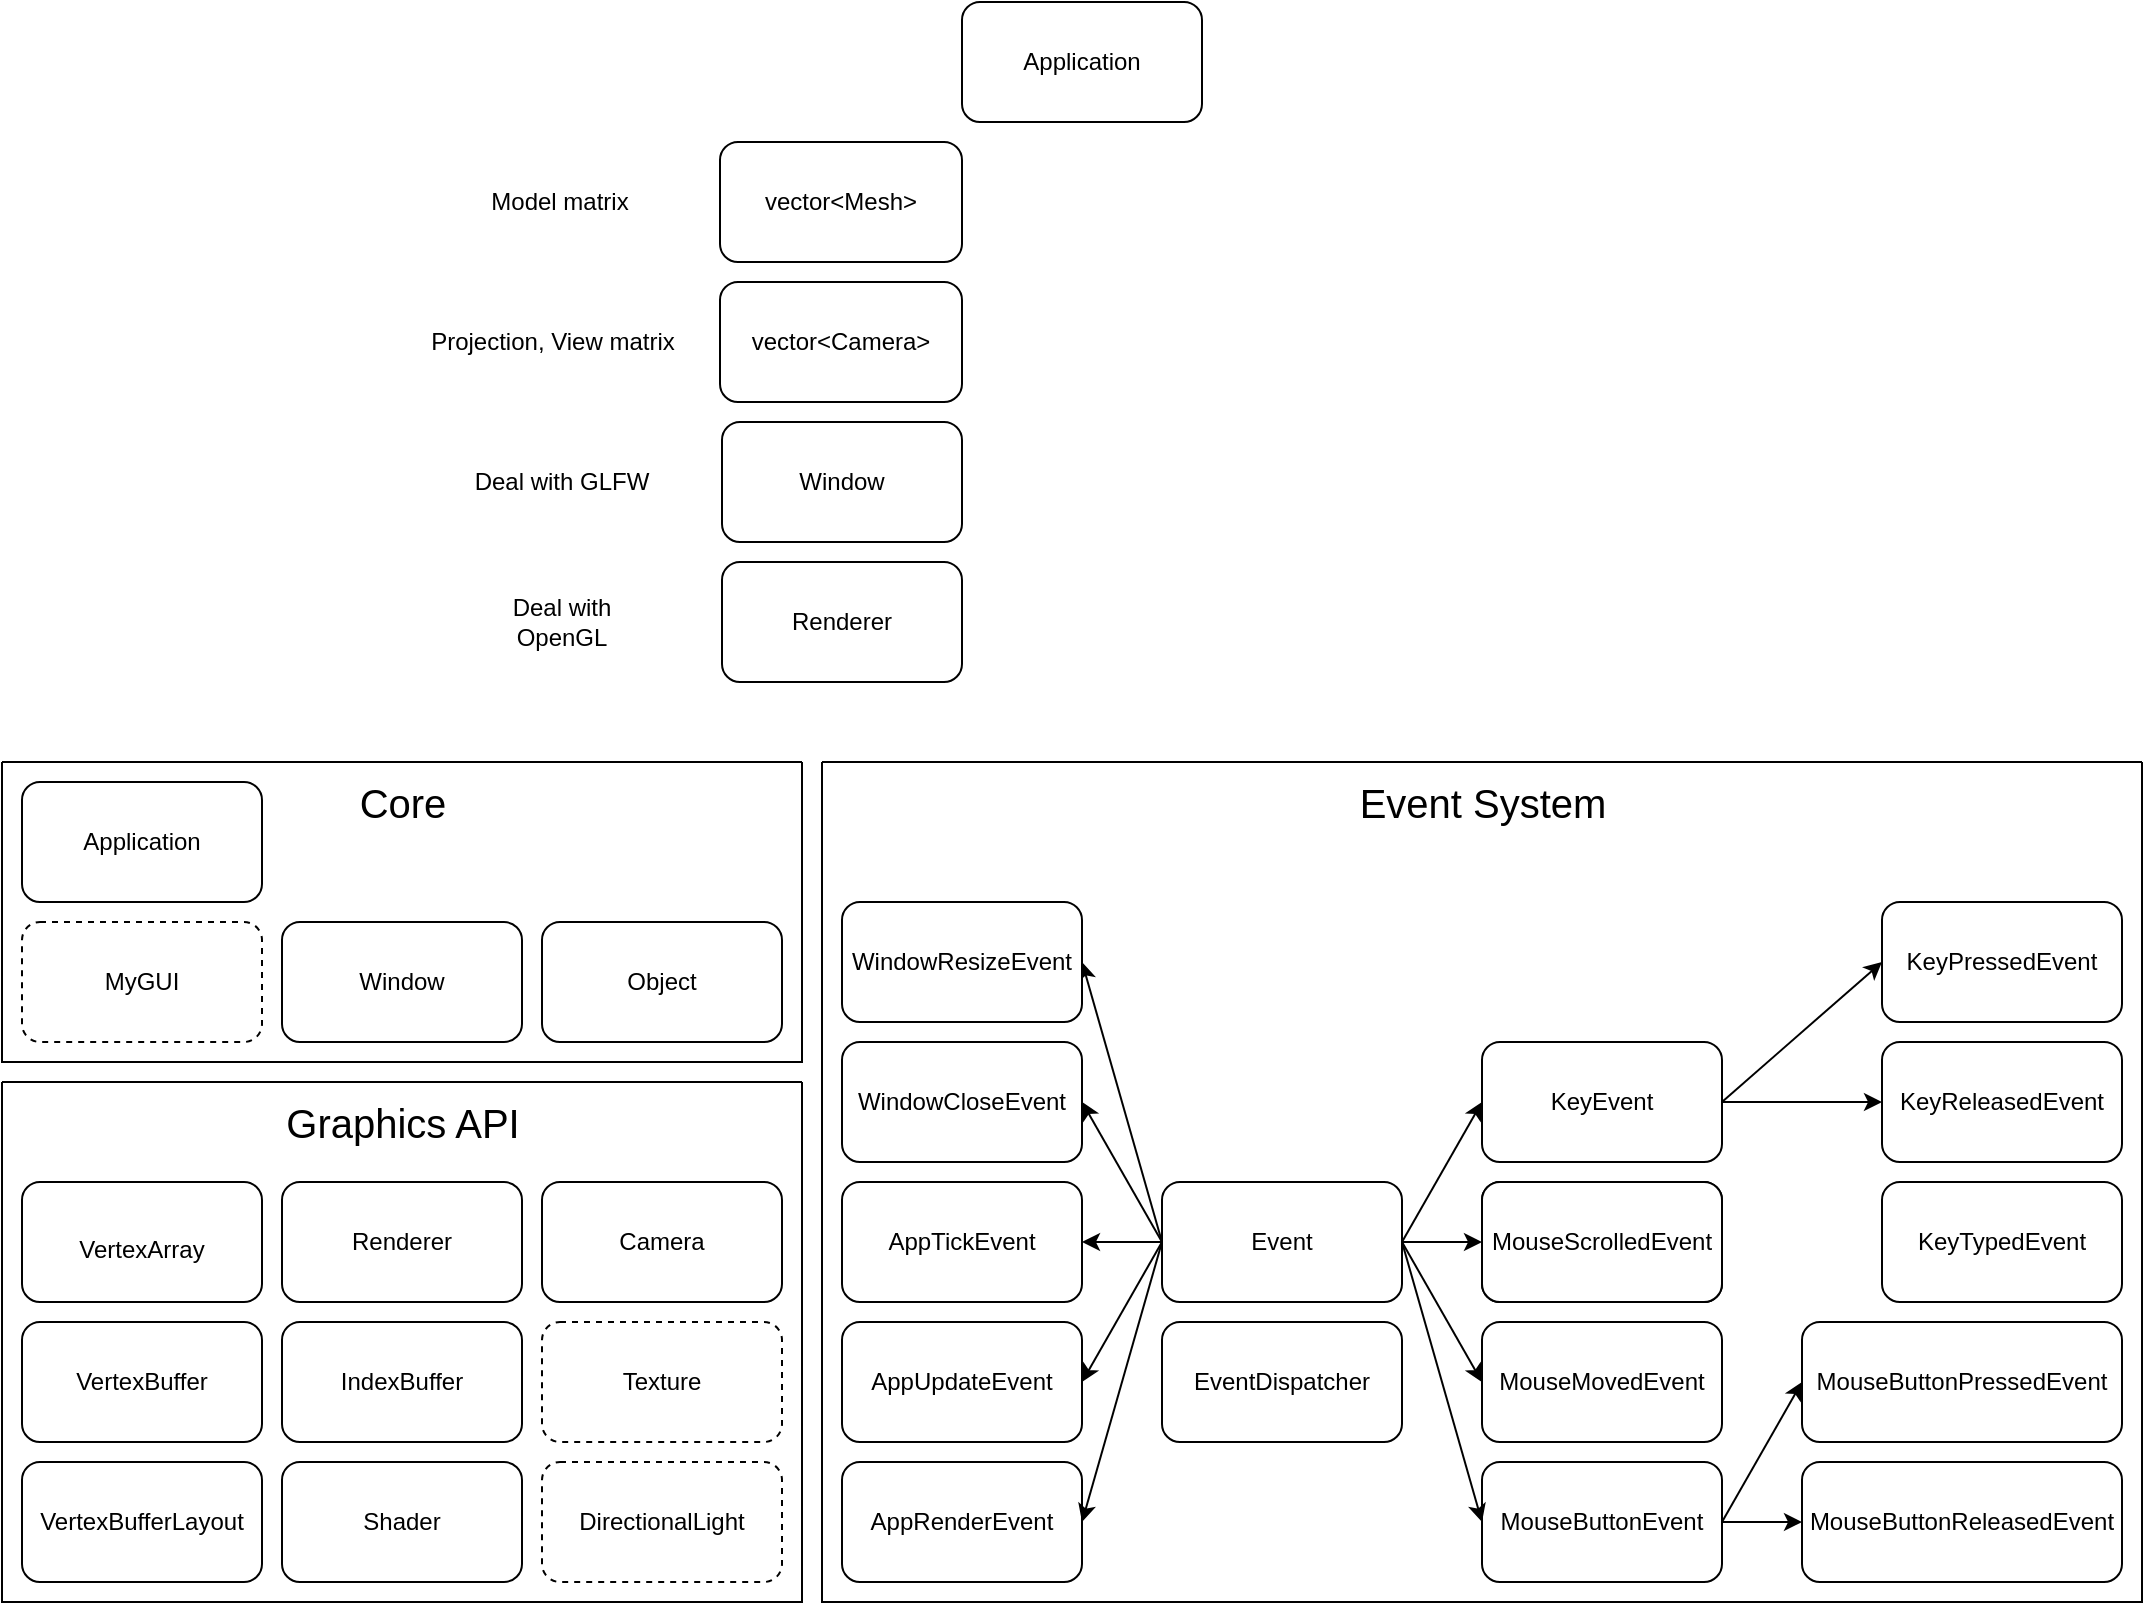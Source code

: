 <mxfile version="16.2.7"><diagram id="Q_iV5xdhA3Ie6EBZg7vW" name="Page-1"><mxGraphModel dx="2272" dy="752" grid="1" gridSize="10" guides="1" tooltips="1" connect="1" arrows="1" fold="1" page="1" pageScale="1" pageWidth="850" pageHeight="1100" math="0" shadow="0"><root><mxCell id="0"/><mxCell id="1" parent="0"/><mxCell id="Fb4WD5MkjMi503dHYcSd-1" value="Window" style="rounded=1;whiteSpace=wrap;html=1;" parent="1" vertex="1"><mxGeometry x="240" y="310" width="120" height="60" as="geometry"/></mxCell><mxCell id="Fb4WD5MkjMi503dHYcSd-2" value="Deal with GLFW " style="text;html=1;strokeColor=none;fillColor=none;align=center;verticalAlign=middle;whiteSpace=wrap;rounded=0;" parent="1" vertex="1"><mxGeometry x="110" y="325" width="100" height="30" as="geometry"/></mxCell><mxCell id="Fb4WD5MkjMi503dHYcSd-3" value="Renderer" style="rounded=1;whiteSpace=wrap;html=1;" parent="1" vertex="1"><mxGeometry x="240" y="380" width="120" height="60" as="geometry"/></mxCell><mxCell id="Fb4WD5MkjMi503dHYcSd-4" value="Deal with OpenGL" style="text;html=1;strokeColor=none;fillColor=none;align=center;verticalAlign=middle;whiteSpace=wrap;rounded=0;" parent="1" vertex="1"><mxGeometry x="110" y="395" width="100" height="30" as="geometry"/></mxCell><mxCell id="Fb4WD5MkjMi503dHYcSd-5" value="&lt;div&gt;Application&lt;/div&gt;" style="rounded=1;whiteSpace=wrap;html=1;" parent="1" vertex="1"><mxGeometry x="360" y="100" width="120" height="60" as="geometry"/></mxCell><mxCell id="FOs1yx4PjrA2cvrq9qFU-1" value="vector&amp;lt;Mesh&amp;gt;" style="rounded=1;whiteSpace=wrap;html=1;" parent="1" vertex="1"><mxGeometry x="239" y="170" width="121" height="60" as="geometry"/></mxCell><mxCell id="FOs1yx4PjrA2cvrq9qFU-2" value="&lt;div&gt;vector&amp;lt;Camera&amp;gt;&lt;/div&gt;" style="rounded=1;whiteSpace=wrap;html=1;" parent="1" vertex="1"><mxGeometry x="239" y="240" width="121" height="60" as="geometry"/></mxCell><mxCell id="FOs1yx4PjrA2cvrq9qFU-3" value="Model matrix" style="text;html=1;strokeColor=none;fillColor=none;align=center;verticalAlign=middle;whiteSpace=wrap;rounded=0;" parent="1" vertex="1"><mxGeometry x="109" y="185" width="100" height="30" as="geometry"/></mxCell><mxCell id="FOs1yx4PjrA2cvrq9qFU-5" value="Projection, View matrix" style="text;html=1;strokeColor=none;fillColor=none;align=center;verticalAlign=middle;whiteSpace=wrap;rounded=0;" parent="1" vertex="1"><mxGeometry x="91" y="255" width="129" height="30" as="geometry"/></mxCell><mxCell id="NOWMgdw3UB77kKYvuomT-17" value="MouseScrolledEvent" style="rounded=1;whiteSpace=wrap;html=1;container=0;" parent="1" vertex="1"><mxGeometry x="620" y="690" width="120" height="60" as="geometry"/></mxCell><mxCell id="NOWMgdw3UB77kKYvuomT-40" value="" style="endArrow=classic;html=1;rounded=0;entryX=1;entryY=0.5;entryDx=0;entryDy=0;" parent="1" target="NOWMgdw3UB77kKYvuomT-15" edge="1"><mxGeometry width="50" height="50" relative="1" as="geometry"><mxPoint x="460" y="720" as="sourcePoint"/><mxPoint x="560" y="660" as="targetPoint"/></mxGeometry></mxCell><mxCell id="NOWMgdw3UB77kKYvuomT-41" value="" style="endArrow=classic;html=1;rounded=0;entryX=1;entryY=0.5;entryDx=0;entryDy=0;" parent="1" target="NOWMgdw3UB77kKYvuomT-16" edge="1"><mxGeometry width="50" height="50" relative="1" as="geometry"><mxPoint x="460" y="720" as="sourcePoint"/><mxPoint x="560" y="660" as="targetPoint"/></mxGeometry></mxCell><mxCell id="NOWMgdw3UB77kKYvuomT-1" value="&lt;div&gt;Event&lt;/div&gt;" style="rounded=1;whiteSpace=wrap;html=1;container=0;" parent="1" vertex="1"><mxGeometry x="460" y="690" width="120" height="60" as="geometry"/></mxCell><mxCell id="NOWMgdw3UB77kKYvuomT-2" value="&lt;div&gt;EventDispatcher&lt;/div&gt;" style="rounded=1;whiteSpace=wrap;html=1;container=0;" parent="1" vertex="1"><mxGeometry x="460" y="760" width="120" height="60" as="geometry"/></mxCell><mxCell id="NOWMgdw3UB77kKYvuomT-3" value="&lt;div&gt;KeyEvent&lt;/div&gt;" style="rounded=1;whiteSpace=wrap;html=1;container=0;" parent="1" vertex="1"><mxGeometry x="620" y="620" width="120" height="60" as="geometry"/></mxCell><mxCell id="NOWMgdw3UB77kKYvuomT-13" value="AppRenderEvent" style="rounded=1;whiteSpace=wrap;html=1;container=0;" parent="1" vertex="1"><mxGeometry x="300" y="830" width="120" height="60" as="geometry"/></mxCell><mxCell id="NOWMgdw3UB77kKYvuomT-14" value="AppUpdateEvent" style="rounded=1;whiteSpace=wrap;html=1;container=0;" parent="1" vertex="1"><mxGeometry x="300" y="760" width="120" height="60" as="geometry"/></mxCell><mxCell id="NOWMgdw3UB77kKYvuomT-15" value="AppTickEvent" style="rounded=1;whiteSpace=wrap;html=1;container=0;" parent="1" vertex="1"><mxGeometry x="300" y="690" width="120" height="60" as="geometry"/></mxCell><mxCell id="NOWMgdw3UB77kKYvuomT-16" value="WindowCloseEvent" style="rounded=1;whiteSpace=wrap;html=1;container=0;" parent="1" vertex="1"><mxGeometry x="300" y="620" width="120" height="60" as="geometry"/></mxCell><mxCell id="NOWMgdw3UB77kKYvuomT-18" value="MouseMovedEvent" style="rounded=1;whiteSpace=wrap;html=1;container=0;" parent="1" vertex="1"><mxGeometry x="620" y="760" width="120" height="60" as="geometry"/></mxCell><mxCell id="NOWMgdw3UB77kKYvuomT-19" value="MouseButtonEvent" style="rounded=1;whiteSpace=wrap;html=1;container=0;" parent="1" vertex="1"><mxGeometry x="620" y="830" width="120" height="60" as="geometry"/></mxCell><mxCell id="NOWMgdw3UB77kKYvuomT-20" value="MouseScrolledEvent" style="rounded=1;whiteSpace=wrap;html=1;container=0;" parent="1" vertex="1"><mxGeometry x="620" y="690" width="120" height="60" as="geometry"/></mxCell><mxCell id="NOWMgdw3UB77kKYvuomT-21" value="MouseButtonPressedEvent" style="rounded=1;whiteSpace=wrap;html=1;container=0;" parent="1" vertex="1"><mxGeometry x="780" y="760" width="160" height="60" as="geometry"/></mxCell><mxCell id="NOWMgdw3UB77kKYvuomT-22" value="MouseButtonReleasedEvent" style="rounded=1;whiteSpace=wrap;html=1;container=0;" parent="1" vertex="1"><mxGeometry x="780" y="830" width="160" height="60" as="geometry"/></mxCell><mxCell id="NOWMgdw3UB77kKYvuomT-43" value="" style="swimlane;startSize=0;container=0;" parent="1" vertex="1"><mxGeometry x="290" y="480" width="660" height="420" as="geometry"><mxRectangle width="50" height="40" as="alternateBounds"/></mxGeometry></mxCell><mxCell id="NOWMgdw3UB77kKYvuomT-44" value="&lt;font style=&quot;font-size: 20px&quot;&gt;Event System&lt;/font&gt;" style="text;html=1;align=center;verticalAlign=middle;resizable=0;points=[];autosize=1;strokeColor=none;fillColor=none;container=0;" parent="NOWMgdw3UB77kKYvuomT-43" vertex="1"><mxGeometry x="260" y="10" width="140" height="20" as="geometry"/></mxCell><mxCell id="NOWMgdw3UB77kKYvuomT-34" value="" style="endArrow=classic;html=1;rounded=0;entryX=0;entryY=0.5;entryDx=0;entryDy=0;exitX=1;exitY=0.5;exitDx=0;exitDy=0;" parent="1" source="NOWMgdw3UB77kKYvuomT-1" target="NOWMgdw3UB77kKYvuomT-3" edge="1"><mxGeometry width="50" height="50" relative="1" as="geometry"><mxPoint x="600" y="1460" as="sourcePoint"/><mxPoint x="650" y="1410" as="targetPoint"/></mxGeometry></mxCell><mxCell id="NOWMgdw3UB77kKYvuomT-38" value="" style="endArrow=classic;html=1;rounded=0;entryX=1;entryY=0.5;entryDx=0;entryDy=0;exitX=0;exitY=0.5;exitDx=0;exitDy=0;" parent="1" source="NOWMgdw3UB77kKYvuomT-1" target="NOWMgdw3UB77kKYvuomT-13" edge="1"><mxGeometry width="50" height="50" relative="1" as="geometry"><mxPoint x="600" y="1460" as="sourcePoint"/><mxPoint x="650" y="1410" as="targetPoint"/></mxGeometry></mxCell><mxCell id="NOWMgdw3UB77kKYvuomT-39" value="" style="endArrow=classic;html=1;rounded=0;exitX=0;exitY=0.5;exitDx=0;exitDy=0;entryX=1;entryY=0.5;entryDx=0;entryDy=0;" parent="1" source="NOWMgdw3UB77kKYvuomT-1" target="NOWMgdw3UB77kKYvuomT-14" edge="1"><mxGeometry width="50" height="50" relative="1" as="geometry"><mxPoint x="600" y="1460" as="sourcePoint"/><mxPoint x="650" y="1410" as="targetPoint"/></mxGeometry></mxCell><mxCell id="NOWMgdw3UB77kKYvuomT-36" value="" style="endArrow=classic;html=1;rounded=0;entryX=0;entryY=0.5;entryDx=0;entryDy=0;exitX=1;exitY=0.5;exitDx=0;exitDy=0;" parent="1" source="NOWMgdw3UB77kKYvuomT-1" target="NOWMgdw3UB77kKYvuomT-18" edge="1"><mxGeometry width="50" height="50" relative="1" as="geometry"><mxPoint x="600" y="1460" as="sourcePoint"/><mxPoint x="650" y="1410" as="targetPoint"/></mxGeometry></mxCell><mxCell id="NOWMgdw3UB77kKYvuomT-37" value="" style="endArrow=classic;html=1;rounded=0;entryX=0;entryY=0.5;entryDx=0;entryDy=0;exitX=1;exitY=0.5;exitDx=0;exitDy=0;" parent="1" source="NOWMgdw3UB77kKYvuomT-1" target="NOWMgdw3UB77kKYvuomT-19" edge="1"><mxGeometry width="50" height="50" relative="1" as="geometry"><mxPoint x="600" y="1460" as="sourcePoint"/><mxPoint x="650" y="1410" as="targetPoint"/></mxGeometry></mxCell><mxCell id="NOWMgdw3UB77kKYvuomT-35" value="" style="endArrow=classic;html=1;rounded=0;entryX=0;entryY=0.5;entryDx=0;entryDy=0;exitX=1;exitY=0.5;exitDx=0;exitDy=0;" parent="1" source="NOWMgdw3UB77kKYvuomT-1" target="NOWMgdw3UB77kKYvuomT-20" edge="1"><mxGeometry width="50" height="50" relative="1" as="geometry"><mxPoint x="600" y="1460" as="sourcePoint"/><mxPoint x="650" y="1410" as="targetPoint"/></mxGeometry></mxCell><mxCell id="NOWMgdw3UB77kKYvuomT-29" value="" style="endArrow=classic;html=1;rounded=0;entryX=0;entryY=0.5;entryDx=0;entryDy=0;exitX=1;exitY=0.5;exitDx=0;exitDy=0;" parent="1" source="NOWMgdw3UB77kKYvuomT-19" target="NOWMgdw3UB77kKYvuomT-21" edge="1"><mxGeometry width="50" height="50" relative="1" as="geometry"><mxPoint x="600" y="1460" as="sourcePoint"/><mxPoint x="650" y="1410" as="targetPoint"/></mxGeometry></mxCell><mxCell id="NOWMgdw3UB77kKYvuomT-28" value="" style="endArrow=classic;html=1;rounded=0;entryX=0;entryY=0.5;entryDx=0;entryDy=0;exitX=1;exitY=0.5;exitDx=0;exitDy=0;" parent="1" source="NOWMgdw3UB77kKYvuomT-19" target="NOWMgdw3UB77kKYvuomT-22" edge="1"><mxGeometry width="50" height="50" relative="1" as="geometry"><mxPoint x="630" y="1590" as="sourcePoint"/><mxPoint x="680" y="1540" as="targetPoint"/></mxGeometry></mxCell><mxCell id="NOWMgdw3UB77kKYvuomT-7" value="" style="endArrow=classic;html=1;rounded=0;exitX=1;exitY=0.5;exitDx=0;exitDy=0;entryX=0;entryY=0.5;entryDx=0;entryDy=0;" parent="1" source="NOWMgdw3UB77kKYvuomT-3" target="NOWMgdw3UB77kKYvuomT-4" edge="1"><mxGeometry width="50" height="50" relative="1" as="geometry"><mxPoint x="320" y="1370" as="sourcePoint"/><mxPoint x="370" y="1320" as="targetPoint"/></mxGeometry></mxCell><mxCell id="NOWMgdw3UB77kKYvuomT-8" value="" style="endArrow=classic;html=1;rounded=0;exitX=1;exitY=0.5;exitDx=0;exitDy=0;entryX=0;entryY=0.5;entryDx=0;entryDy=0;" parent="1" source="NOWMgdw3UB77kKYvuomT-3" target="NOWMgdw3UB77kKYvuomT-5" edge="1"><mxGeometry width="50" height="50" relative="1" as="geometry"><mxPoint x="590" y="1270" as="sourcePoint"/><mxPoint x="640" y="1220" as="targetPoint"/></mxGeometry></mxCell><mxCell id="NOWMgdw3UB77kKYvuomT-42" value="" style="endArrow=classic;html=1;rounded=0;entryX=1;entryY=0.5;entryDx=0;entryDy=0;exitX=0;exitY=0.5;exitDx=0;exitDy=0;" parent="1" source="NOWMgdw3UB77kKYvuomT-1" target="NOWMgdw3UB77kKYvuomT-10" edge="1"><mxGeometry width="50" height="50" relative="1" as="geometry"><mxPoint x="600" y="1460" as="sourcePoint"/><mxPoint x="650" y="1410" as="targetPoint"/></mxGeometry></mxCell><mxCell id="NOWMgdw3UB77kKYvuomT-4" value="&lt;div&gt;KeyPressedEvent&lt;/div&gt;" style="rounded=1;whiteSpace=wrap;html=1;container=0;" parent="1" vertex="1"><mxGeometry x="820" y="550" width="120" height="60" as="geometry"/></mxCell><mxCell id="NOWMgdw3UB77kKYvuomT-5" value="&lt;div&gt;KeyReleasedEvent&lt;/div&gt;" style="rounded=1;whiteSpace=wrap;html=1;container=0;" parent="1" vertex="1"><mxGeometry x="820" y="620" width="120" height="60" as="geometry"/></mxCell><mxCell id="NOWMgdw3UB77kKYvuomT-6" value="KeyTypedEvent" style="rounded=1;whiteSpace=wrap;html=1;container=0;" parent="1" vertex="1"><mxGeometry x="820" y="690" width="120" height="60" as="geometry"/></mxCell><mxCell id="NOWMgdw3UB77kKYvuomT-10" value="WindowResizeEvent" style="rounded=1;whiteSpace=wrap;html=1;container=0;" parent="1" vertex="1"><mxGeometry x="300" y="550" width="120" height="60" as="geometry"/></mxCell><mxCell id="NOWMgdw3UB77kKYvuomT-53" value="&lt;font style=&quot;font-size: 12px&quot;&gt;VertexArray&lt;/font&gt;" style="rounded=1;whiteSpace=wrap;html=1;fontSize=20;" parent="1" vertex="1"><mxGeometry x="-110" y="690" width="120" height="60" as="geometry"/></mxCell><mxCell id="NOWMgdw3UB77kKYvuomT-56" value="VertexBuffer" style="rounded=1;whiteSpace=wrap;html=1;fontSize=12;" parent="1" vertex="1"><mxGeometry x="-110" y="760" width="120" height="60" as="geometry"/></mxCell><mxCell id="NOWMgdw3UB77kKYvuomT-57" value="&lt;div&gt;VertexBufferLayout&lt;/div&gt;" style="rounded=1;whiteSpace=wrap;html=1;fontSize=12;" parent="1" vertex="1"><mxGeometry x="-110" y="830" width="120" height="60" as="geometry"/></mxCell><mxCell id="NOWMgdw3UB77kKYvuomT-58" value="IndexBuffer" style="rounded=1;whiteSpace=wrap;html=1;fontSize=12;" parent="1" vertex="1"><mxGeometry x="20" y="760" width="120" height="60" as="geometry"/></mxCell><mxCell id="NOWMgdw3UB77kKYvuomT-59" value="Shader" style="rounded=1;whiteSpace=wrap;html=1;fontSize=12;" parent="1" vertex="1"><mxGeometry x="20" y="830" width="120" height="60" as="geometry"/></mxCell><mxCell id="NOWMgdw3UB77kKYvuomT-60" value="Renderer" style="rounded=1;whiteSpace=wrap;html=1;fontSize=12;" parent="1" vertex="1"><mxGeometry x="20" y="690" width="120" height="60" as="geometry"/></mxCell><mxCell id="NOWMgdw3UB77kKYvuomT-61" value="Camera" style="rounded=1;whiteSpace=wrap;html=1;fontSize=12;" parent="1" vertex="1"><mxGeometry x="150" y="690" width="120" height="60" as="geometry"/></mxCell><mxCell id="NOWMgdw3UB77kKYvuomT-62" value="" style="swimlane;startSize=0;container=0;" parent="1" vertex="1"><mxGeometry x="-120" y="640" width="400" height="260" as="geometry"><mxRectangle width="50" height="40" as="alternateBounds"/></mxGeometry></mxCell><mxCell id="NOWMgdw3UB77kKYvuomT-63" value="&lt;font style=&quot;font-size: 20px&quot;&gt;Graphics API&lt;/font&gt;" style="text;html=1;align=center;verticalAlign=middle;resizable=0;points=[];autosize=1;strokeColor=none;fillColor=none;container=0;" parent="NOWMgdw3UB77kKYvuomT-62" vertex="1"><mxGeometry x="135" y="10" width="130" height="20" as="geometry"/></mxCell><mxCell id="FOs1yx4PjrA2cvrq9qFU-21" value="&lt;div&gt;Texture&lt;/div&gt;" style="rounded=1;whiteSpace=wrap;html=1;dashed=1;" parent="NOWMgdw3UB77kKYvuomT-62" vertex="1"><mxGeometry x="270" y="120" width="120" height="60" as="geometry"/></mxCell><mxCell id="FOs1yx4PjrA2cvrq9qFU-22" value="DirectionalLight" style="rounded=1;whiteSpace=wrap;html=1;dashed=1;" parent="NOWMgdw3UB77kKYvuomT-62" vertex="1"><mxGeometry x="270" y="190" width="120" height="60" as="geometry"/></mxCell><mxCell id="-8SJncMhOuFUrEgJKRMu-1" value="" style="swimlane;startSize=0;container=0;rounded=0;shadow=0;sketch=0;glass=0;swimlaneLine=1;" parent="1" vertex="1"><mxGeometry x="-120" y="480" width="400" height="150" as="geometry"><mxRectangle x="800" y="810" width="50" height="40" as="alternateBounds"/></mxGeometry></mxCell><mxCell id="FOs1yx4PjrA2cvrq9qFU-13" value="Object" style="rounded=1;whiteSpace=wrap;html=1;" parent="-8SJncMhOuFUrEgJKRMu-1" vertex="1"><mxGeometry x="270" y="80" width="120" height="60" as="geometry"/></mxCell><mxCell id="-8SJncMhOuFUrEgJKRMu-2" value="&lt;font style=&quot;font-size: 20px&quot;&gt;Core&lt;/font&gt;" style="text;html=1;align=center;verticalAlign=middle;resizable=0;points=[];autosize=1;strokeColor=none;fillColor=none;container=0;" parent="-8SJncMhOuFUrEgJKRMu-1" vertex="1"><mxGeometry x="170" y="10" width="60" height="20" as="geometry"/></mxCell><mxCell id="FOs1yx4PjrA2cvrq9qFU-8" value="Application" style="rounded=1;whiteSpace=wrap;html=1;" parent="-8SJncMhOuFUrEgJKRMu-1" vertex="1"><mxGeometry x="10" y="10" width="120" height="60" as="geometry"/></mxCell><mxCell id="FOs1yx4PjrA2cvrq9qFU-10" value="MyGUI" style="rounded=1;whiteSpace=wrap;html=1;dashed=1;" parent="-8SJncMhOuFUrEgJKRMu-1" vertex="1"><mxGeometry x="10" y="80" width="120" height="60" as="geometry"/></mxCell><mxCell id="FOs1yx4PjrA2cvrq9qFU-9" value="Window" style="rounded=1;whiteSpace=wrap;html=1;" parent="-8SJncMhOuFUrEgJKRMu-1" vertex="1"><mxGeometry x="140" y="80" width="120" height="60" as="geometry"/></mxCell></root></mxGraphModel></diagram></mxfile>
